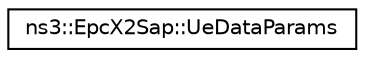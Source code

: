 digraph "Graphical Class Hierarchy"
{
 // LATEX_PDF_SIZE
  edge [fontname="Helvetica",fontsize="10",labelfontname="Helvetica",labelfontsize="10"];
  node [fontname="Helvetica",fontsize="10",shape=record];
  rankdir="LR";
  Node0 [label="ns3::EpcX2Sap::UeDataParams",height=0.2,width=0.4,color="black", fillcolor="white", style="filled",URL="$structns3_1_1_epc_x2_sap_1_1_ue_data_params.html",tooltip="Parameters of the UE DATA primitive."];
}
